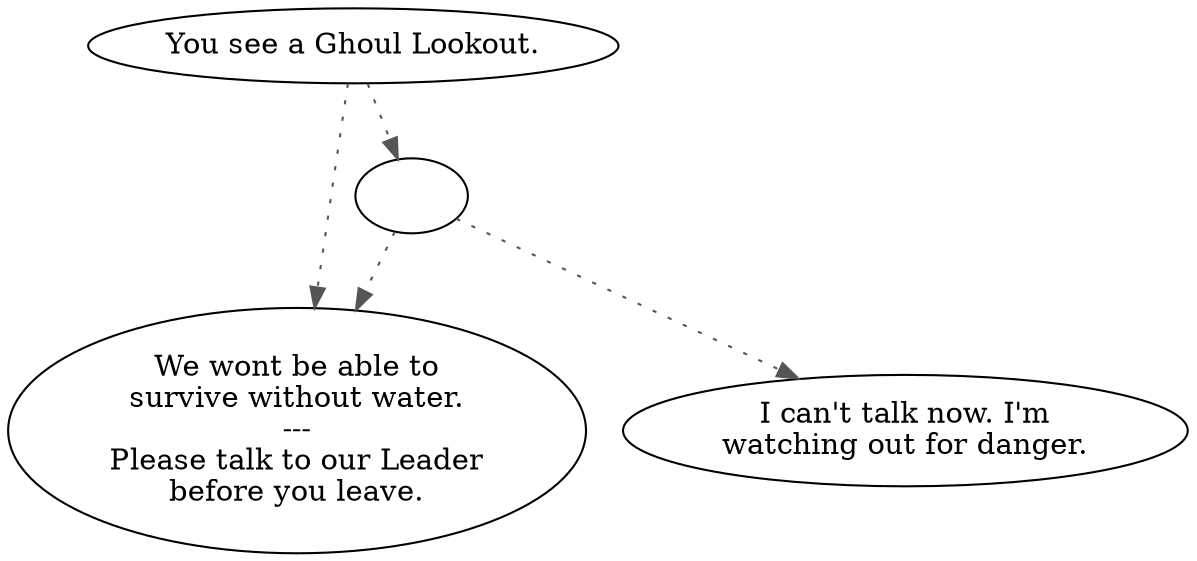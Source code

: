digraph LOOKOUT {
  "start" [style=filled       fillcolor="#FFFFFF"       color="#000000"]
  "start" -> "talk_p_proc" [style=dotted color="#555555"]
  "start" -> "guilt" [style=dotted color="#555555"]
  "start" [label="You see a Ghoul Lookout."]
  "spies" [style=filled       fillcolor="#FFFFFF"       color="#000000"]
  "spies" [label="I can't talk now. I'm\nwatching out for danger."]
  "guilt" [style=filled       fillcolor="#FFFFFF"       color="#000000"]
  "guilt" [label="We wont be able to\nsurvive without water.\n---\nPlease talk to our Leader\nbefore you leave."]
  "talk_p_proc" [style=filled       fillcolor="#FFFFFF"       color="#000000"]
  "talk_p_proc" -> "guilt" [style=dotted color="#555555"]
  "talk_p_proc" -> "spies" [style=dotted color="#555555"]
  "talk_p_proc" [label=""]
}
